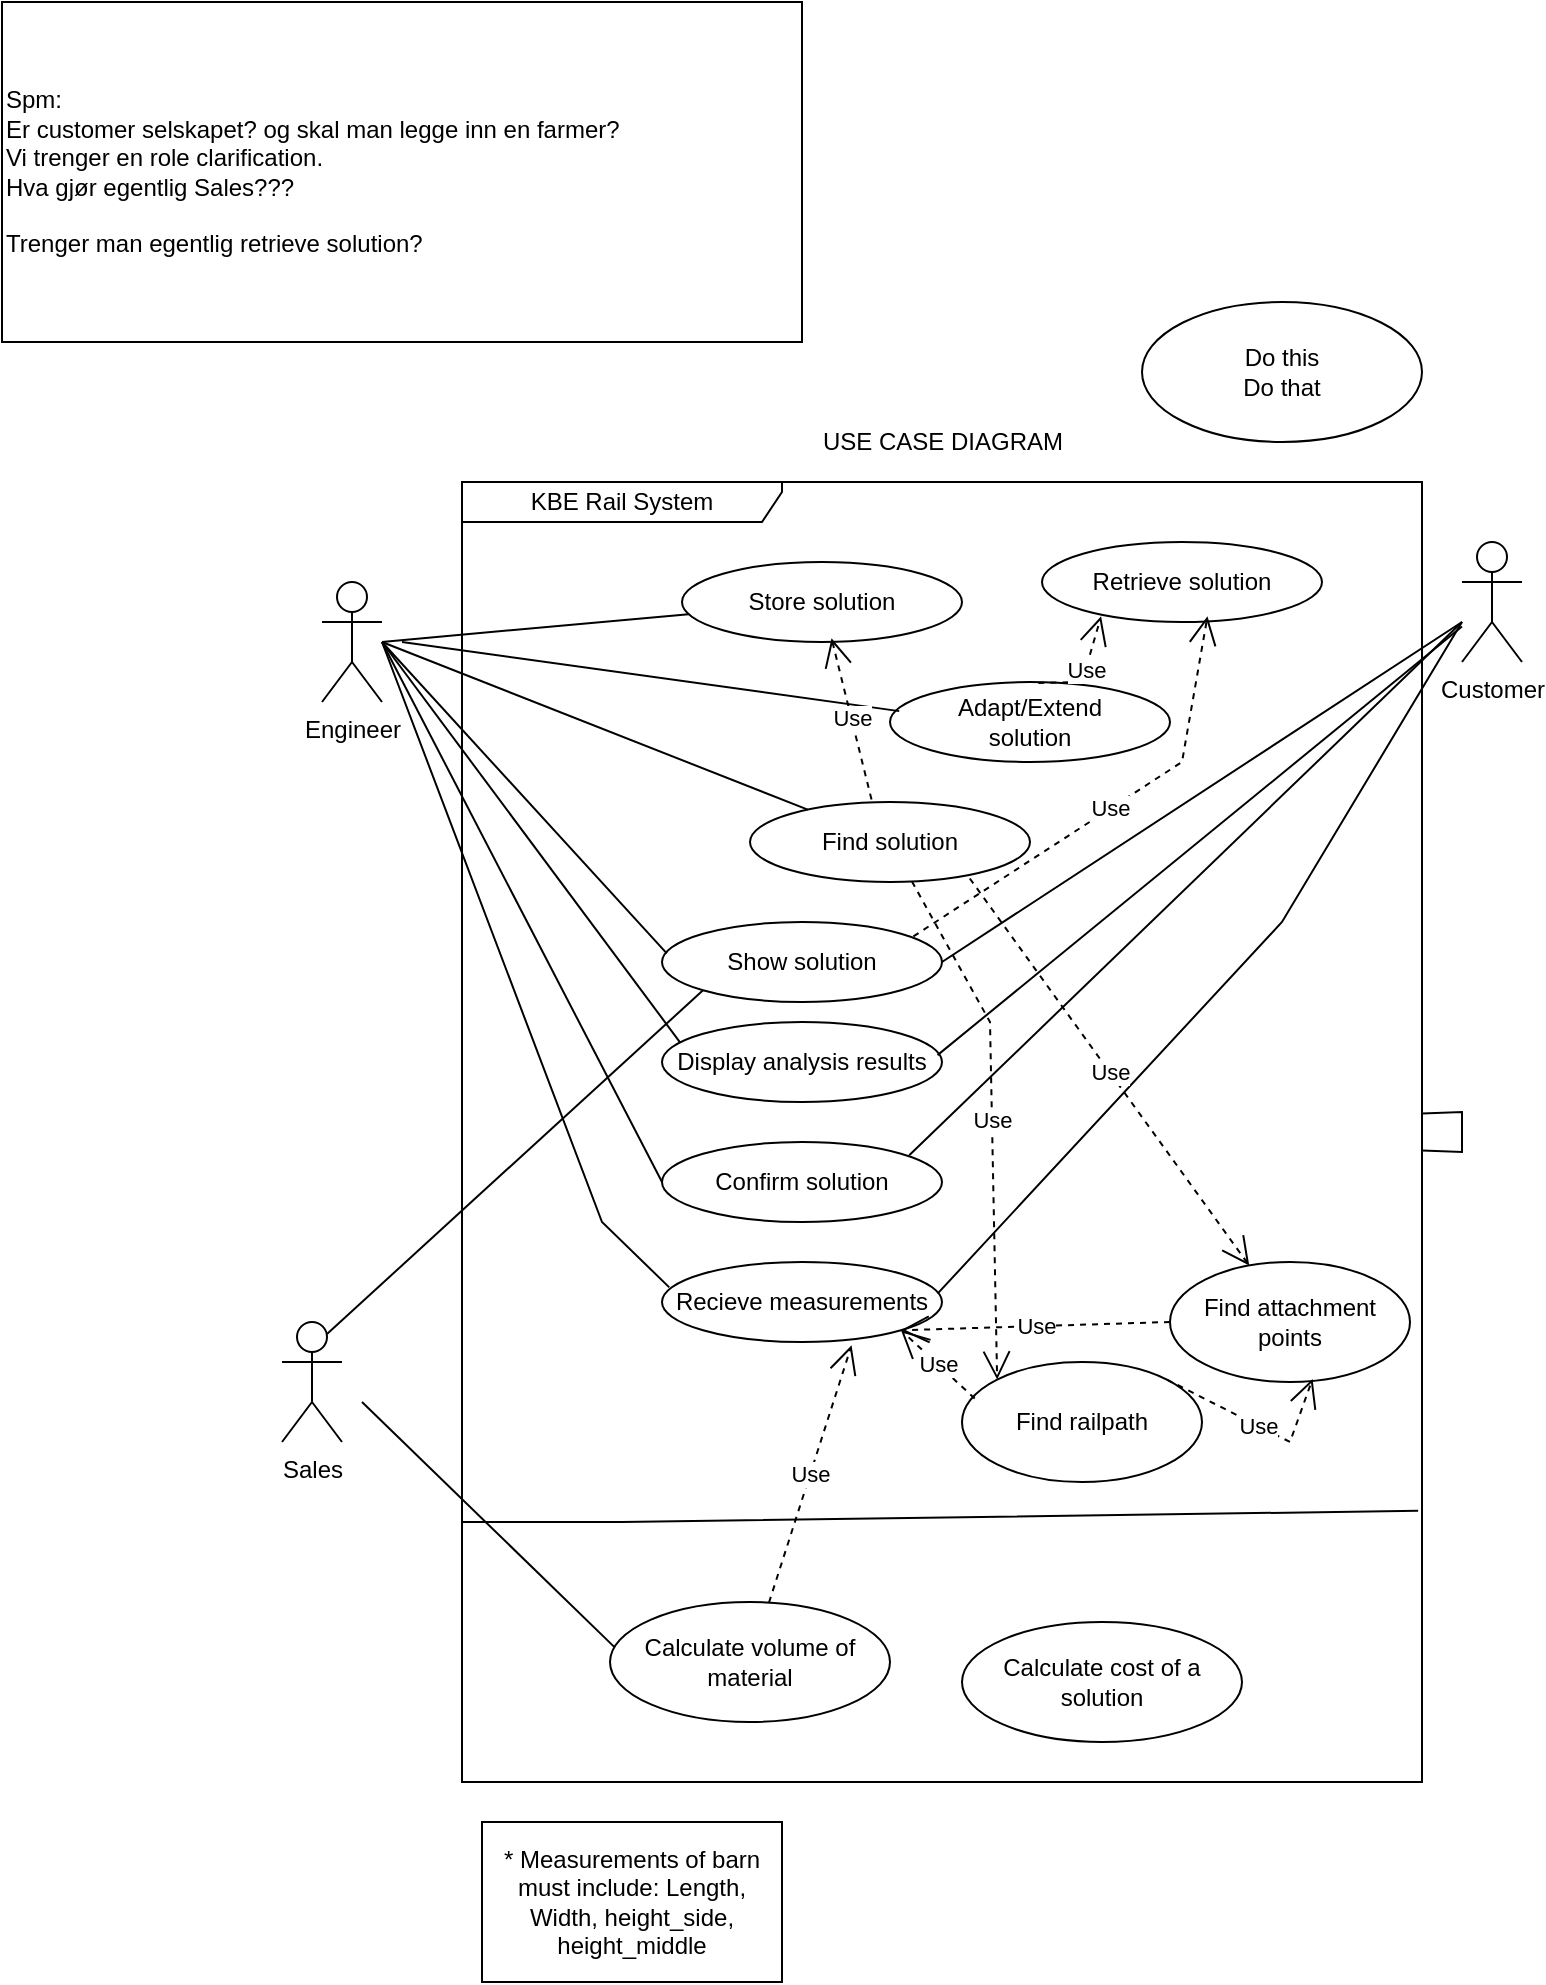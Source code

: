 <mxfile version="16.6.4" type="github" pages="3">
  <diagram id="FiaBwvFlQ11jIYUknNrv" name="Use case">
    <mxGraphModel dx="1967" dy="657" grid="1" gridSize="10" guides="1" tooltips="1" connect="1" arrows="1" fold="1" page="1" pageScale="1" pageWidth="850" pageHeight="1100" math="0" shadow="0">
      <root>
        <mxCell id="0" />
        <mxCell id="1" parent="0" />
        <mxCell id="D_P5NfnhtCB45HhmDya9-1" value="KBE Rail System" style="shape=umlFrame;whiteSpace=wrap;html=1;width=160;height=20;" vertex="1" parent="1">
          <mxGeometry x="200" y="240" width="480" height="650" as="geometry" />
        </mxCell>
        <mxCell id="D_P5NfnhtCB45HhmDya9-2" value="Find solution" style="ellipse;whiteSpace=wrap;html=1;" vertex="1" parent="1">
          <mxGeometry x="344" y="400" width="140" height="40" as="geometry" />
        </mxCell>
        <mxCell id="D_P5NfnhtCB45HhmDya9-3" value="Store solution" style="ellipse;whiteSpace=wrap;html=1;" vertex="1" parent="1">
          <mxGeometry x="310" y="280" width="140" height="40" as="geometry" />
        </mxCell>
        <mxCell id="D_P5NfnhtCB45HhmDya9-4" value="Adapt/Extend&lt;br&gt;solution" style="ellipse;whiteSpace=wrap;html=1;" vertex="1" parent="1">
          <mxGeometry x="414" y="340" width="140" height="40" as="geometry" />
        </mxCell>
        <mxCell id="D_P5NfnhtCB45HhmDya9-5" value="Do this&lt;br&gt;Do that" style="ellipse;whiteSpace=wrap;html=1;" vertex="1" parent="1">
          <mxGeometry x="540" y="150" width="140" height="70" as="geometry" />
        </mxCell>
        <mxCell id="D_P5NfnhtCB45HhmDya9-6" value="Customer" style="shape=umlActor;verticalLabelPosition=bottom;verticalAlign=top;html=1;" vertex="1" parent="1">
          <mxGeometry x="700" y="270" width="30" height="60" as="geometry" />
        </mxCell>
        <mxCell id="D_P5NfnhtCB45HhmDya9-7" value="Engineer" style="shape=umlActor;verticalLabelPosition=bottom;verticalAlign=top;html=1;" vertex="1" parent="1">
          <mxGeometry x="130" y="290" width="30" height="60" as="geometry" />
        </mxCell>
        <mxCell id="D_P5NfnhtCB45HhmDya9-8" value="" style="endArrow=none;html=1;rounded=0;" edge="1" parent="1" target="D_P5NfnhtCB45HhmDya9-2">
          <mxGeometry width="50" height="50" relative="1" as="geometry">
            <mxPoint x="160" y="320" as="sourcePoint" />
            <mxPoint x="430" y="360" as="targetPoint" />
          </mxGeometry>
        </mxCell>
        <mxCell id="D_P5NfnhtCB45HhmDya9-9" value="" style="endArrow=none;html=1;rounded=0;entryX=0.033;entryY=0.364;entryDx=0;entryDy=0;entryPerimeter=0;" edge="1" parent="1" target="D_P5NfnhtCB45HhmDya9-4">
          <mxGeometry width="50" height="50" relative="1" as="geometry">
            <mxPoint x="170" y="320" as="sourcePoint" />
            <mxPoint x="430" y="360" as="targetPoint" />
          </mxGeometry>
        </mxCell>
        <mxCell id="D_P5NfnhtCB45HhmDya9-10" value="" style="endArrow=none;html=1;rounded=0;" edge="1" parent="1" target="D_P5NfnhtCB45HhmDya9-3">
          <mxGeometry width="50" height="50" relative="1" as="geometry">
            <mxPoint x="160" y="320" as="sourcePoint" />
            <mxPoint x="430" y="360" as="targetPoint" />
          </mxGeometry>
        </mxCell>
        <mxCell id="D_P5NfnhtCB45HhmDya9-11" value="Show&amp;nbsp;solution" style="ellipse;whiteSpace=wrap;html=1;" vertex="1" parent="1">
          <mxGeometry x="300" y="460" width="140" height="40" as="geometry" />
        </mxCell>
        <mxCell id="D_P5NfnhtCB45HhmDya9-12" value="Display analysis results" style="ellipse;whiteSpace=wrap;html=1;" vertex="1" parent="1">
          <mxGeometry x="300" y="510" width="140" height="40" as="geometry" />
        </mxCell>
        <mxCell id="D_P5NfnhtCB45HhmDya9-13" value="Confirm solution" style="ellipse;whiteSpace=wrap;html=1;" vertex="1" parent="1">
          <mxGeometry x="300" y="570" width="140" height="40" as="geometry" />
        </mxCell>
        <mxCell id="D_P5NfnhtCB45HhmDya9-14" value="Retrieve&amp;nbsp;solution" style="ellipse;whiteSpace=wrap;html=1;" vertex="1" parent="1">
          <mxGeometry x="490" y="270" width="140" height="40" as="geometry" />
        </mxCell>
        <mxCell id="D_P5NfnhtCB45HhmDya9-15" value="Use" style="endArrow=open;endSize=12;dashed=1;html=1;rounded=0;exitX=0.53;exitY=0.011;exitDx=0;exitDy=0;entryX=0.211;entryY=0.929;entryDx=0;entryDy=0;entryPerimeter=0;exitPerimeter=0;" edge="1" parent="1" source="D_P5NfnhtCB45HhmDya9-4" target="D_P5NfnhtCB45HhmDya9-14">
          <mxGeometry width="160" relative="1" as="geometry">
            <mxPoint x="330" y="400" as="sourcePoint" />
            <mxPoint x="490" y="400" as="targetPoint" />
            <Array as="points">
              <mxPoint x="510" y="340" />
            </Array>
          </mxGeometry>
        </mxCell>
        <mxCell id="D_P5NfnhtCB45HhmDya9-16" value="Use" style="endArrow=open;endSize=12;dashed=1;html=1;rounded=0;exitX=0.434;exitY=-0.032;exitDx=0;exitDy=0;entryX=0.534;entryY=0.954;entryDx=0;entryDy=0;exitPerimeter=0;entryPerimeter=0;" edge="1" parent="1" source="D_P5NfnhtCB45HhmDya9-2" target="D_P5NfnhtCB45HhmDya9-3">
          <mxGeometry width="160" relative="1" as="geometry">
            <mxPoint x="330" y="400" as="sourcePoint" />
            <mxPoint x="490" y="400" as="targetPoint" />
          </mxGeometry>
        </mxCell>
        <mxCell id="D_P5NfnhtCB45HhmDya9-17" value="Use" style="endArrow=open;endSize=12;dashed=1;html=1;rounded=0;exitX=0.898;exitY=0.179;exitDx=0;exitDy=0;entryX=0.591;entryY=0.929;entryDx=0;entryDy=0;entryPerimeter=0;exitPerimeter=0;" edge="1" parent="1" source="D_P5NfnhtCB45HhmDya9-11" target="D_P5NfnhtCB45HhmDya9-14">
          <mxGeometry width="160" relative="1" as="geometry">
            <mxPoint x="558.26" y="358.84" as="sourcePoint" />
            <mxPoint x="529.54" y="317.16" as="targetPoint" />
            <Array as="points">
              <mxPoint x="560" y="380" />
            </Array>
          </mxGeometry>
        </mxCell>
        <mxCell id="D_P5NfnhtCB45HhmDya9-18" value="Recieve measurements" style="ellipse;whiteSpace=wrap;html=1;" vertex="1" parent="1">
          <mxGeometry x="300" y="630" width="140" height="40" as="geometry" />
        </mxCell>
        <mxCell id="D_P5NfnhtCB45HhmDya9-19" value="" style="endArrow=none;html=1;rounded=0;entryX=0.017;entryY=0.393;entryDx=0;entryDy=0;entryPerimeter=0;" edge="1" parent="1" target="D_P5NfnhtCB45HhmDya9-11">
          <mxGeometry width="50" height="50" relative="1" as="geometry">
            <mxPoint x="160" y="320" as="sourcePoint" />
            <mxPoint x="430" y="480" as="targetPoint" />
          </mxGeometry>
        </mxCell>
        <mxCell id="D_P5NfnhtCB45HhmDya9-20" value="" style="endArrow=none;html=1;rounded=0;entryX=0.065;entryY=0.257;entryDx=0;entryDy=0;entryPerimeter=0;" edge="1" parent="1" target="D_P5NfnhtCB45HhmDya9-12">
          <mxGeometry width="50" height="50" relative="1" as="geometry">
            <mxPoint x="160" y="320" as="sourcePoint" />
            <mxPoint x="430" y="480" as="targetPoint" />
            <Array as="points" />
          </mxGeometry>
        </mxCell>
        <mxCell id="D_P5NfnhtCB45HhmDya9-21" value="" style="endArrow=none;html=1;rounded=0;entryX=0;entryY=0.5;entryDx=0;entryDy=0;" edge="1" parent="1" target="D_P5NfnhtCB45HhmDya9-13">
          <mxGeometry width="50" height="50" relative="1" as="geometry">
            <mxPoint x="160" y="320" as="sourcePoint" />
            <mxPoint x="430" y="480" as="targetPoint" />
          </mxGeometry>
        </mxCell>
        <mxCell id="D_P5NfnhtCB45HhmDya9-22" value="" style="endArrow=none;html=1;rounded=0;entryX=0.026;entryY=0.317;entryDx=0;entryDy=0;entryPerimeter=0;" edge="1" parent="1" target="D_P5NfnhtCB45HhmDya9-18">
          <mxGeometry width="50" height="50" relative="1" as="geometry">
            <mxPoint x="160" y="320" as="sourcePoint" />
            <mxPoint x="430" y="480" as="targetPoint" />
            <Array as="points">
              <mxPoint x="270" y="610" />
            </Array>
          </mxGeometry>
        </mxCell>
        <mxCell id="D_P5NfnhtCB45HhmDya9-23" value="" style="endArrow=none;html=1;rounded=0;exitX=0.985;exitY=0.393;exitDx=0;exitDy=0;exitPerimeter=0;" edge="1" parent="1" source="D_P5NfnhtCB45HhmDya9-18">
          <mxGeometry width="50" height="50" relative="1" as="geometry">
            <mxPoint x="380" y="480" as="sourcePoint" />
            <mxPoint x="700" y="310" as="targetPoint" />
            <Array as="points">
              <mxPoint x="610" y="460" />
            </Array>
          </mxGeometry>
        </mxCell>
        <mxCell id="D_P5NfnhtCB45HhmDya9-24" value="" style="endArrow=none;html=1;rounded=0;exitX=0.883;exitY=0.166;exitDx=0;exitDy=0;exitPerimeter=0;" edge="1" parent="1" source="D_P5NfnhtCB45HhmDya9-13">
          <mxGeometry width="50" height="50" relative="1" as="geometry">
            <mxPoint x="380" y="480" as="sourcePoint" />
            <mxPoint x="700" y="310" as="targetPoint" />
          </mxGeometry>
        </mxCell>
        <mxCell id="D_P5NfnhtCB45HhmDya9-25" value="" style="endArrow=none;html=1;rounded=0;exitX=0.984;exitY=0.414;exitDx=0;exitDy=0;exitPerimeter=0;" edge="1" parent="1" source="D_P5NfnhtCB45HhmDya9-12" target="D_P5NfnhtCB45HhmDya9-6">
          <mxGeometry width="50" height="50" relative="1" as="geometry">
            <mxPoint x="380" y="480" as="sourcePoint" />
            <mxPoint x="430" y="430" as="targetPoint" />
          </mxGeometry>
        </mxCell>
        <mxCell id="D_P5NfnhtCB45HhmDya9-26" value="" style="endArrow=none;html=1;rounded=0;exitX=1;exitY=0.5;exitDx=0;exitDy=0;" edge="1" parent="1" source="D_P5NfnhtCB45HhmDya9-11">
          <mxGeometry width="50" height="50" relative="1" as="geometry">
            <mxPoint x="380" y="480" as="sourcePoint" />
            <mxPoint x="700" y="310" as="targetPoint" />
          </mxGeometry>
        </mxCell>
        <mxCell id="D_P5NfnhtCB45HhmDya9-27" value="Sales" style="shape=umlActor;verticalLabelPosition=bottom;verticalAlign=top;html=1;outlineConnect=0;" vertex="1" parent="1">
          <mxGeometry x="110" y="660" width="30" height="60" as="geometry" />
        </mxCell>
        <mxCell id="D_P5NfnhtCB45HhmDya9-28" value="Calculate volume of material" style="ellipse;whiteSpace=wrap;html=1;" vertex="1" parent="1">
          <mxGeometry x="274" y="800" width="140" height="60" as="geometry" />
        </mxCell>
        <mxCell id="D_P5NfnhtCB45HhmDya9-29" value="Spm:&lt;br&gt;Er customer selskapet? og skal man legge inn en farmer?&lt;br&gt;Vi trenger en role clarification.&lt;br&gt;Hva gjør egentlig Sales???&lt;br&gt;&lt;br&gt;Trenger man egentlig retrieve solution?&lt;br&gt;" style="whiteSpace=wrap;html=1;align=left;" vertex="1" parent="1">
          <mxGeometry x="-30" width="400" height="170" as="geometry" />
        </mxCell>
        <mxCell id="D_P5NfnhtCB45HhmDya9-30" value="Use" style="endArrow=open;endSize=12;dashed=1;html=1;rounded=0;entryX=0.677;entryY=1.042;entryDx=0;entryDy=0;entryPerimeter=0;" edge="1" parent="1" source="D_P5NfnhtCB45HhmDya9-28" target="D_P5NfnhtCB45HhmDya9-18">
          <mxGeometry width="160" relative="1" as="geometry">
            <mxPoint x="370" y="700" as="sourcePoint" />
            <mxPoint x="417.02" y="540" as="targetPoint" />
            <Array as="points" />
          </mxGeometry>
        </mxCell>
        <mxCell id="D_P5NfnhtCB45HhmDya9-31" value="Find attachment points" style="ellipse;whiteSpace=wrap;html=1;" vertex="1" parent="1">
          <mxGeometry x="554" y="630" width="120" height="60" as="geometry" />
        </mxCell>
        <mxCell id="D_P5NfnhtCB45HhmDya9-32" value="Find railpath" style="ellipse;whiteSpace=wrap;html=1;" vertex="1" parent="1">
          <mxGeometry x="450" y="680" width="120" height="60" as="geometry" />
        </mxCell>
        <mxCell id="D_P5NfnhtCB45HhmDya9-33" value="* Measurements of barn must include: Length, Width, height_side, height_middle" style="whiteSpace=wrap;html=1;" vertex="1" parent="1">
          <mxGeometry x="210" y="910" width="150" height="80" as="geometry" />
        </mxCell>
        <mxCell id="D_P5NfnhtCB45HhmDya9-34" value="Use" style="endArrow=open;endSize=12;dashed=1;html=1;rounded=0;exitX=0.053;exitY=0.304;exitDx=0;exitDy=0;entryX=1;entryY=1;entryDx=0;entryDy=0;exitPerimeter=0;" edge="1" parent="1" source="D_P5NfnhtCB45HhmDya9-32" target="D_P5NfnhtCB45HhmDya9-18">
          <mxGeometry width="160" relative="1" as="geometry">
            <mxPoint x="380" y="710" as="sourcePoint" />
            <mxPoint x="404.78" y="681.68" as="targetPoint" />
            <Array as="points" />
          </mxGeometry>
        </mxCell>
        <mxCell id="D_P5NfnhtCB45HhmDya9-35" value="Use" style="endArrow=open;endSize=12;dashed=1;html=1;rounded=0;exitX=0;exitY=0.5;exitDx=0;exitDy=0;entryX=1;entryY=1;entryDx=0;entryDy=0;" edge="1" parent="1" source="D_P5NfnhtCB45HhmDya9-31" target="D_P5NfnhtCB45HhmDya9-18">
          <mxGeometry width="160" relative="1" as="geometry">
            <mxPoint x="390" y="720" as="sourcePoint" />
            <mxPoint x="414.78" y="691.68" as="targetPoint" />
            <Array as="points" />
          </mxGeometry>
        </mxCell>
        <mxCell id="D_P5NfnhtCB45HhmDya9-36" value="Use" style="endArrow=open;endSize=12;dashed=1;html=1;rounded=0;exitX=0.785;exitY=0.956;exitDx=0;exitDy=0;exitPerimeter=0;" edge="1" parent="1" source="D_P5NfnhtCB45HhmDya9-2" target="D_P5NfnhtCB45HhmDya9-31">
          <mxGeometry width="160" relative="1" as="geometry">
            <mxPoint x="400" y="730" as="sourcePoint" />
            <mxPoint x="424.78" y="701.68" as="targetPoint" />
            <Array as="points" />
          </mxGeometry>
        </mxCell>
        <mxCell id="D_P5NfnhtCB45HhmDya9-37" value="Use" style="endArrow=open;endSize=12;dashed=1;html=1;rounded=0;entryX=0;entryY=0;entryDx=0;entryDy=0;" edge="1" parent="1" source="D_P5NfnhtCB45HhmDya9-2" target="D_P5NfnhtCB45HhmDya9-32">
          <mxGeometry width="160" relative="1" as="geometry">
            <mxPoint x="463.9" y="448.24" as="sourcePoint" />
            <mxPoint x="603.605" y="641.786" as="targetPoint" />
            <Array as="points">
              <mxPoint x="464" y="510" />
            </Array>
          </mxGeometry>
        </mxCell>
        <mxCell id="D_P5NfnhtCB45HhmDya9-38" value="Use" style="endArrow=open;endSize=12;dashed=1;html=1;rounded=0;exitX=1;exitY=0;exitDx=0;exitDy=0;entryX=0.594;entryY=0.974;entryDx=0;entryDy=0;entryPerimeter=0;" edge="1" parent="1" source="D_P5NfnhtCB45HhmDya9-32" target="D_P5NfnhtCB45HhmDya9-31">
          <mxGeometry width="160" relative="1" as="geometry">
            <mxPoint x="700.0" y="610" as="sourcePoint" />
            <mxPoint x="839.705" y="803.546" as="targetPoint" />
            <Array as="points">
              <mxPoint x="614" y="720" />
            </Array>
          </mxGeometry>
        </mxCell>
        <mxCell id="D_P5NfnhtCB45HhmDya9-39" value="" style="endArrow=none;html=1;rounded=0;entryX=0.015;entryY=0.374;entryDx=0;entryDy=0;entryPerimeter=0;" edge="1" parent="1" target="D_P5NfnhtCB45HhmDya9-28">
          <mxGeometry width="50" height="50" relative="1" as="geometry">
            <mxPoint x="150" y="700" as="sourcePoint" />
            <mxPoint x="300" y="730" as="targetPoint" />
          </mxGeometry>
        </mxCell>
        <mxCell id="D_P5NfnhtCB45HhmDya9-40" value="USE CASE DIAGRAM" style="text;html=1;align=center;verticalAlign=middle;resizable=0;points=[];autosize=1;strokeColor=none;fillColor=none;" vertex="1" parent="1">
          <mxGeometry x="370" y="210" width="140" height="20" as="geometry" />
        </mxCell>
        <mxCell id="D_P5NfnhtCB45HhmDya9-41" value="Calculate cost of a solution" style="ellipse;whiteSpace=wrap;html=1;" vertex="1" parent="1">
          <mxGeometry x="450" y="810" width="140" height="60" as="geometry" />
        </mxCell>
        <mxCell id="D_P5NfnhtCB45HhmDya9-42" value="" style="endArrow=none;html=1;rounded=0;entryX=0;entryY=1;entryDx=0;entryDy=0;exitX=0.75;exitY=0.1;exitDx=0;exitDy=0;exitPerimeter=0;" edge="1" parent="1" source="D_P5NfnhtCB45HhmDya9-27" target="D_P5NfnhtCB45HhmDya9-11">
          <mxGeometry width="50" height="50" relative="1" as="geometry">
            <mxPoint x="130" y="630" as="sourcePoint" />
            <mxPoint x="180" y="580" as="targetPoint" />
          </mxGeometry>
        </mxCell>
        <mxCell id="D_P5NfnhtCB45HhmDya9-43" value="" style="endArrow=none;html=1;rounded=0;" edge="1" parent="1" source="D_P5NfnhtCB45HhmDya9-1" target="D_P5NfnhtCB45HhmDya9-1">
          <mxGeometry width="50" height="50" relative="1" as="geometry">
            <mxPoint x="430" y="700" as="sourcePoint" />
            <mxPoint x="480" y="650" as="targetPoint" />
          </mxGeometry>
        </mxCell>
        <mxCell id="D_P5NfnhtCB45HhmDya9-44" value="" style="endArrow=none;html=1;rounded=0;exitX=0.996;exitY=0.776;exitDx=0;exitDy=0;exitPerimeter=0;" edge="1" parent="1">
          <mxGeometry width="50" height="50" relative="1" as="geometry">
            <mxPoint x="678.08" y="754.4" as="sourcePoint" />
            <mxPoint x="200" y="760" as="targetPoint" />
            <Array as="points">
              <mxPoint x="280" y="760" />
            </Array>
          </mxGeometry>
        </mxCell>
      </root>
    </mxGraphModel>
  </diagram>
  <diagram id="c6qQLEslyFfiO2-XNqps" name="UIs">
    <mxGraphModel dx="782" dy="460" grid="1" gridSize="10" guides="1" tooltips="1" connect="1" arrows="1" fold="1" page="1" pageScale="1" pageWidth="827" pageHeight="1169" math="0" shadow="0">
      <root>
        <mxCell id="03HWlKMF4BJFkgaKUyuZ-0" />
        <mxCell id="03HWlKMF4BJFkgaKUyuZ-1" parent="03HWlKMF4BJFkgaKUyuZ-0" />
      </root>
    </mxGraphModel>
  </diagram>
  <diagram id="wuYFoP-q9y_38PqE9cSD" name="Problem Domain Classes">
    <mxGraphModel dx="782" dy="460" grid="1" gridSize="10" guides="1" tooltips="1" connect="1" arrows="1" fold="1" page="1" pageScale="1" pageWidth="827" pageHeight="1169" math="0" shadow="0">
      <root>
        <mxCell id="sEJaP63ClkLMVQbzM1hd-0" />
        <mxCell id="sEJaP63ClkLMVQbzM1hd-1" parent="sEJaP63ClkLMVQbzM1hd-0" />
      </root>
    </mxGraphModel>
  </diagram>
</mxfile>
